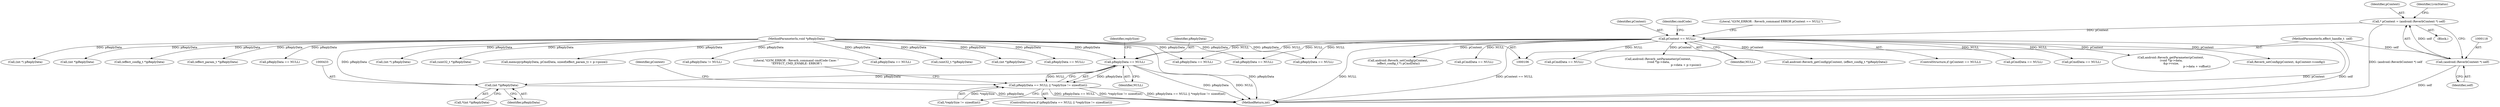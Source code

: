 digraph "0_Android_aeea52da00d210587fb3ed895de3d5f2e0264c88_6@pointer" {
"1000404" [label="(Call,pReplyData == NULL)"];
"1000112" [label="(MethodParameterIn,void *pReplyData)"];
"1000127" [label="(Call,pContext == NULL)"];
"1000115" [label="(Call,* pContext = (android::ReverbContext *) self)"];
"1000117" [label="(Call,(android::ReverbContext *) self)"];
"1000107" [label="(MethodParameterIn,effect_handle_t  self)"];
"1000403" [label="(Call,pReplyData == NULL || *replySize != sizeof(int))"];
"1000432" [label="(Call,(int *)pReplyData)"];
"1000224" [label="(Call,Reverb_setConfig(pContext, &pContext->config))"];
"1000116" [label="(Identifier,pContext)"];
"1000124" [label="(Identifier,LvmStatus)"];
"1000532" [label="(Call,pReplyData != NULL)"];
"1000194" [label="(Call,android::Reverb_setConfig(pContext,\n (effect_config_t *) pCmdData))"];
"1000336" [label="(Call,pCmdData == NULL)"];
"1000409" [label="(Identifier,replySize)"];
"1000128" [label="(Identifier,pContext)"];
"1000137" [label="(Identifier,cmdCode)"];
"1000348" [label="(Call,pReplyData == NULL)"];
"1000641" [label="(MethodReturn,int)"];
"1000581" [label="(Call,(uint32_t *)pReplyData)"];
"1000203" [label="(Call,pReplyData == NULL)"];
"1000383" [label="(Call,(int *)pReplyData)"];
"1000406" [label="(Identifier,NULL)"];
"1000166" [label="(Call,pCmdData == NULL)"];
"1000115" [label="(Call,* pContext = (android::ReverbContext *) self)"];
"1000247" [label="(Call,pReplyData == NULL)"];
"1000386" [label="(Call,android::Reverb_setParameter(pContext,\n (void *)p->data,\n                                                              p->data + p->psize))"];
"1000119" [label="(Identifier,self)"];
"1000191" [label="(Call,(int *) pReplyData)"];
"1000142" [label="(Call,pReplyData == NULL)"];
"1000503" [label="(Call,(int *)pReplyData)"];
"1000219" [label="(Call,(effect_config_t *)pReplyData)"];
"1000129" [label="(Identifier,NULL)"];
"1000217" [label="(Call,android::Reverb_getConfig(pContext, (effect_config_t *)pReplyData))"];
"1000127" [label="(Call,pContext == NULL)"];
"1000475" [label="(Call,pReplyData == NULL)"];
"1000126" [label="(ControlStructure,if (pContext == NULL))"];
"1000281" [label="(Call,(effect_param_t *)pReplyData)"];
"1000402" [label="(ControlStructure,if (pReplyData == NULL || *replySize != sizeof(int)))"];
"1000117" [label="(Call,(android::ReverbContext *) self)"];
"1000431" [label="(Call,*(int *)pReplyData)"];
"1000107" [label="(MethodParameterIn,effect_handle_t  self)"];
"1000405" [label="(Identifier,pReplyData)"];
"1000407" [label="(Call,*replySize != sizeof(int))"];
"1000112" [label="(MethodParameterIn,void *pReplyData)"];
"1000432" [label="(Call,(int *)pReplyData)"];
"1000235" [label="(Call,pCmdData == NULL)"];
"1000516" [label="(Call,pCmdData == NULL)"];
"1000175" [label="(Call,pReplyData == NULL)"];
"1000158" [label="(Call,(int *) pReplyData)"];
"1000113" [label="(Block,)"];
"1000132" [label="(Literal,\"\tLVM_ERROR : Reverb_command ERROR pContext == NULL\")"];
"1000304" [label="(Call,android::Reverb_getParameter(pContext,\n (void *)p->data,\n &p->vsize,\n                                                          p->data + voffset))"];
"1000421" [label="(Identifier,pContext)"];
"1000434" [label="(Identifier,pReplyData)"];
"1000572" [label="(Call,(uint32_t *)pReplyData)"];
"1000404" [label="(Call,pReplyData == NULL)"];
"1000270" [label="(Call,memcpy(pReplyData, pCmdData, sizeof(effect_param_t) + p->psize))"];
"1000403" [label="(Call,pReplyData == NULL || *replySize != sizeof(int))"];
"1000414" [label="(Literal,\"\tLVM_ERROR : Reverb_command cmdCode Case: \"\n \"EFFECT_CMD_ENABLE: ERROR\")"];
"1000404" -> "1000403"  [label="AST: "];
"1000404" -> "1000406"  [label="CFG: "];
"1000405" -> "1000404"  [label="AST: "];
"1000406" -> "1000404"  [label="AST: "];
"1000409" -> "1000404"  [label="CFG: "];
"1000403" -> "1000404"  [label="CFG: "];
"1000404" -> "1000641"  [label="DDG: pReplyData"];
"1000404" -> "1000641"  [label="DDG: NULL"];
"1000404" -> "1000403"  [label="DDG: pReplyData"];
"1000404" -> "1000403"  [label="DDG: NULL"];
"1000112" -> "1000404"  [label="DDG: pReplyData"];
"1000127" -> "1000404"  [label="DDG: NULL"];
"1000404" -> "1000432"  [label="DDG: pReplyData"];
"1000112" -> "1000106"  [label="AST: "];
"1000112" -> "1000641"  [label="DDG: pReplyData"];
"1000112" -> "1000142"  [label="DDG: pReplyData"];
"1000112" -> "1000158"  [label="DDG: pReplyData"];
"1000112" -> "1000175"  [label="DDG: pReplyData"];
"1000112" -> "1000191"  [label="DDG: pReplyData"];
"1000112" -> "1000203"  [label="DDG: pReplyData"];
"1000112" -> "1000219"  [label="DDG: pReplyData"];
"1000112" -> "1000247"  [label="DDG: pReplyData"];
"1000112" -> "1000270"  [label="DDG: pReplyData"];
"1000112" -> "1000281"  [label="DDG: pReplyData"];
"1000112" -> "1000348"  [label="DDG: pReplyData"];
"1000112" -> "1000383"  [label="DDG: pReplyData"];
"1000112" -> "1000432"  [label="DDG: pReplyData"];
"1000112" -> "1000475"  [label="DDG: pReplyData"];
"1000112" -> "1000503"  [label="DDG: pReplyData"];
"1000112" -> "1000532"  [label="DDG: pReplyData"];
"1000112" -> "1000572"  [label="DDG: pReplyData"];
"1000112" -> "1000581"  [label="DDG: pReplyData"];
"1000127" -> "1000126"  [label="AST: "];
"1000127" -> "1000129"  [label="CFG: "];
"1000128" -> "1000127"  [label="AST: "];
"1000129" -> "1000127"  [label="AST: "];
"1000132" -> "1000127"  [label="CFG: "];
"1000137" -> "1000127"  [label="CFG: "];
"1000127" -> "1000641"  [label="DDG: NULL"];
"1000127" -> "1000641"  [label="DDG: pContext == NULL"];
"1000127" -> "1000641"  [label="DDG: pContext"];
"1000115" -> "1000127"  [label="DDG: pContext"];
"1000127" -> "1000142"  [label="DDG: NULL"];
"1000127" -> "1000166"  [label="DDG: NULL"];
"1000127" -> "1000194"  [label="DDG: pContext"];
"1000127" -> "1000203"  [label="DDG: NULL"];
"1000127" -> "1000217"  [label="DDG: pContext"];
"1000127" -> "1000224"  [label="DDG: pContext"];
"1000127" -> "1000235"  [label="DDG: NULL"];
"1000127" -> "1000304"  [label="DDG: pContext"];
"1000127" -> "1000336"  [label="DDG: NULL"];
"1000127" -> "1000386"  [label="DDG: pContext"];
"1000127" -> "1000475"  [label="DDG: NULL"];
"1000127" -> "1000516"  [label="DDG: NULL"];
"1000115" -> "1000113"  [label="AST: "];
"1000115" -> "1000117"  [label="CFG: "];
"1000116" -> "1000115"  [label="AST: "];
"1000117" -> "1000115"  [label="AST: "];
"1000124" -> "1000115"  [label="CFG: "];
"1000115" -> "1000641"  [label="DDG: (android::ReverbContext *) self"];
"1000117" -> "1000115"  [label="DDG: self"];
"1000117" -> "1000119"  [label="CFG: "];
"1000118" -> "1000117"  [label="AST: "];
"1000119" -> "1000117"  [label="AST: "];
"1000117" -> "1000641"  [label="DDG: self"];
"1000107" -> "1000117"  [label="DDG: self"];
"1000107" -> "1000106"  [label="AST: "];
"1000107" -> "1000641"  [label="DDG: self"];
"1000403" -> "1000402"  [label="AST: "];
"1000403" -> "1000407"  [label="CFG: "];
"1000407" -> "1000403"  [label="AST: "];
"1000414" -> "1000403"  [label="CFG: "];
"1000421" -> "1000403"  [label="CFG: "];
"1000403" -> "1000641"  [label="DDG: pReplyData == NULL"];
"1000403" -> "1000641"  [label="DDG: *replySize != sizeof(int)"];
"1000403" -> "1000641"  [label="DDG: pReplyData == NULL || *replySize != sizeof(int)"];
"1000407" -> "1000403"  [label="DDG: *replySize"];
"1000432" -> "1000431"  [label="AST: "];
"1000432" -> "1000434"  [label="CFG: "];
"1000433" -> "1000432"  [label="AST: "];
"1000434" -> "1000432"  [label="AST: "];
"1000431" -> "1000432"  [label="CFG: "];
"1000432" -> "1000641"  [label="DDG: pReplyData"];
}
